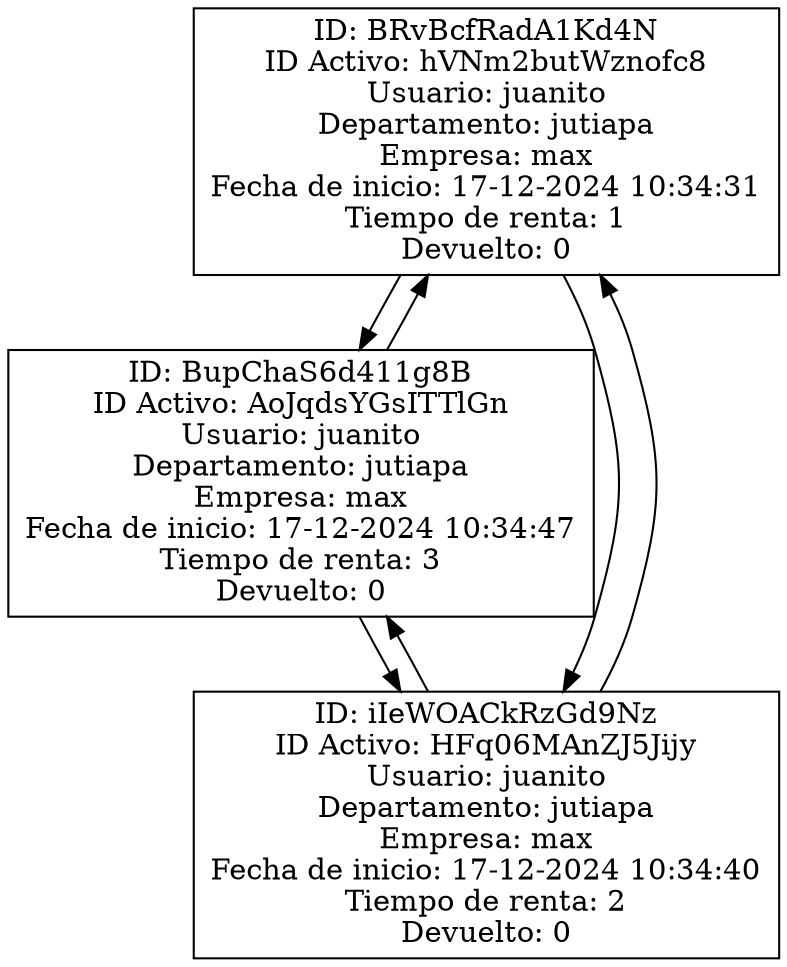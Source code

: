 digraph{
node [shape=box];

#Transacciones
"BRvBcfRadA1Kd4N" [label="ID: BRvBcfRadA1Kd4N
ID Activo: hVNm2butWznofc8
Usuario: juanito
Departamento: jutiapa
Empresa: max
Fecha de inicio: 17-12-2024 10:34:31
Tiempo de renta: 1
Devuelto: 0"]
"BRvBcfRadA1Kd4N" -> "BupChaS6d411g8B"
"BupChaS6d411g8B" -> "BRvBcfRadA1Kd4N"
"BupChaS6d411g8B" [label="ID: BupChaS6d411g8B
ID Activo: AoJqdsYGsITTlGn
Usuario: juanito
Departamento: jutiapa
Empresa: max
Fecha de inicio: 17-12-2024 10:34:47
Tiempo de renta: 3
Devuelto: 0"]
"BupChaS6d411g8B" -> "iIeWOACkRzGd9Nz"
"iIeWOACkRzGd9Nz" -> "BupChaS6d411g8B"
"iIeWOACkRzGd9Nz" [label="ID: iIeWOACkRzGd9Nz
ID Activo: HFq06MAnZJ5Jijy
Usuario: juanito
Departamento: jutiapa
Empresa: max
Fecha de inicio: 17-12-2024 10:34:40
Tiempo de renta: 2
Devuelto: 0"]
"iIeWOACkRzGd9Nz" -> "BRvBcfRadA1Kd4N"
"BRvBcfRadA1Kd4N" -> "iIeWOACkRzGd9Nz"
}